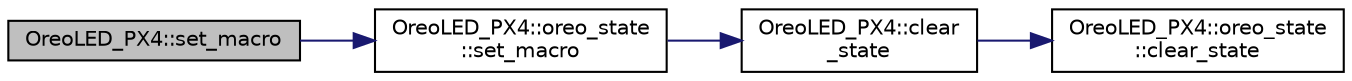 digraph "OreoLED_PX4::set_macro"
{
 // INTERACTIVE_SVG=YES
  edge [fontname="Helvetica",fontsize="10",labelfontname="Helvetica",labelfontsize="10"];
  node [fontname="Helvetica",fontsize="10",shape=record];
  rankdir="LR";
  Node1 [label="OreoLED_PX4::set_macro",height=0.2,width=0.4,color="black", fillcolor="grey75", style="filled", fontcolor="black"];
  Node1 -> Node2 [color="midnightblue",fontsize="10",style="solid",fontname="Helvetica"];
  Node2 [label="OreoLED_PX4::oreo_state\l::set_macro",height=0.2,width=0.4,color="black", fillcolor="white", style="filled",URL="$structOreoLED__PX4_1_1oreo__state.html#a8789cc28e35c84d1a87debfbc230b91d"];
  Node2 -> Node3 [color="midnightblue",fontsize="10",style="solid",fontname="Helvetica"];
  Node3 [label="OreoLED_PX4::clear\l_state",height=0.2,width=0.4,color="black", fillcolor="white", style="filled",URL="$classOreoLED__PX4.html#aafa0e9ee898bc853b4860a2c201d4e77"];
  Node3 -> Node4 [color="midnightblue",fontsize="10",style="solid",fontname="Helvetica"];
  Node4 [label="OreoLED_PX4::oreo_state\l::clear_state",height=0.2,width=0.4,color="black", fillcolor="white", style="filled",URL="$structOreoLED__PX4_1_1oreo__state.html#abc37426b4e17082e9ab96456c32a9950"];
}
